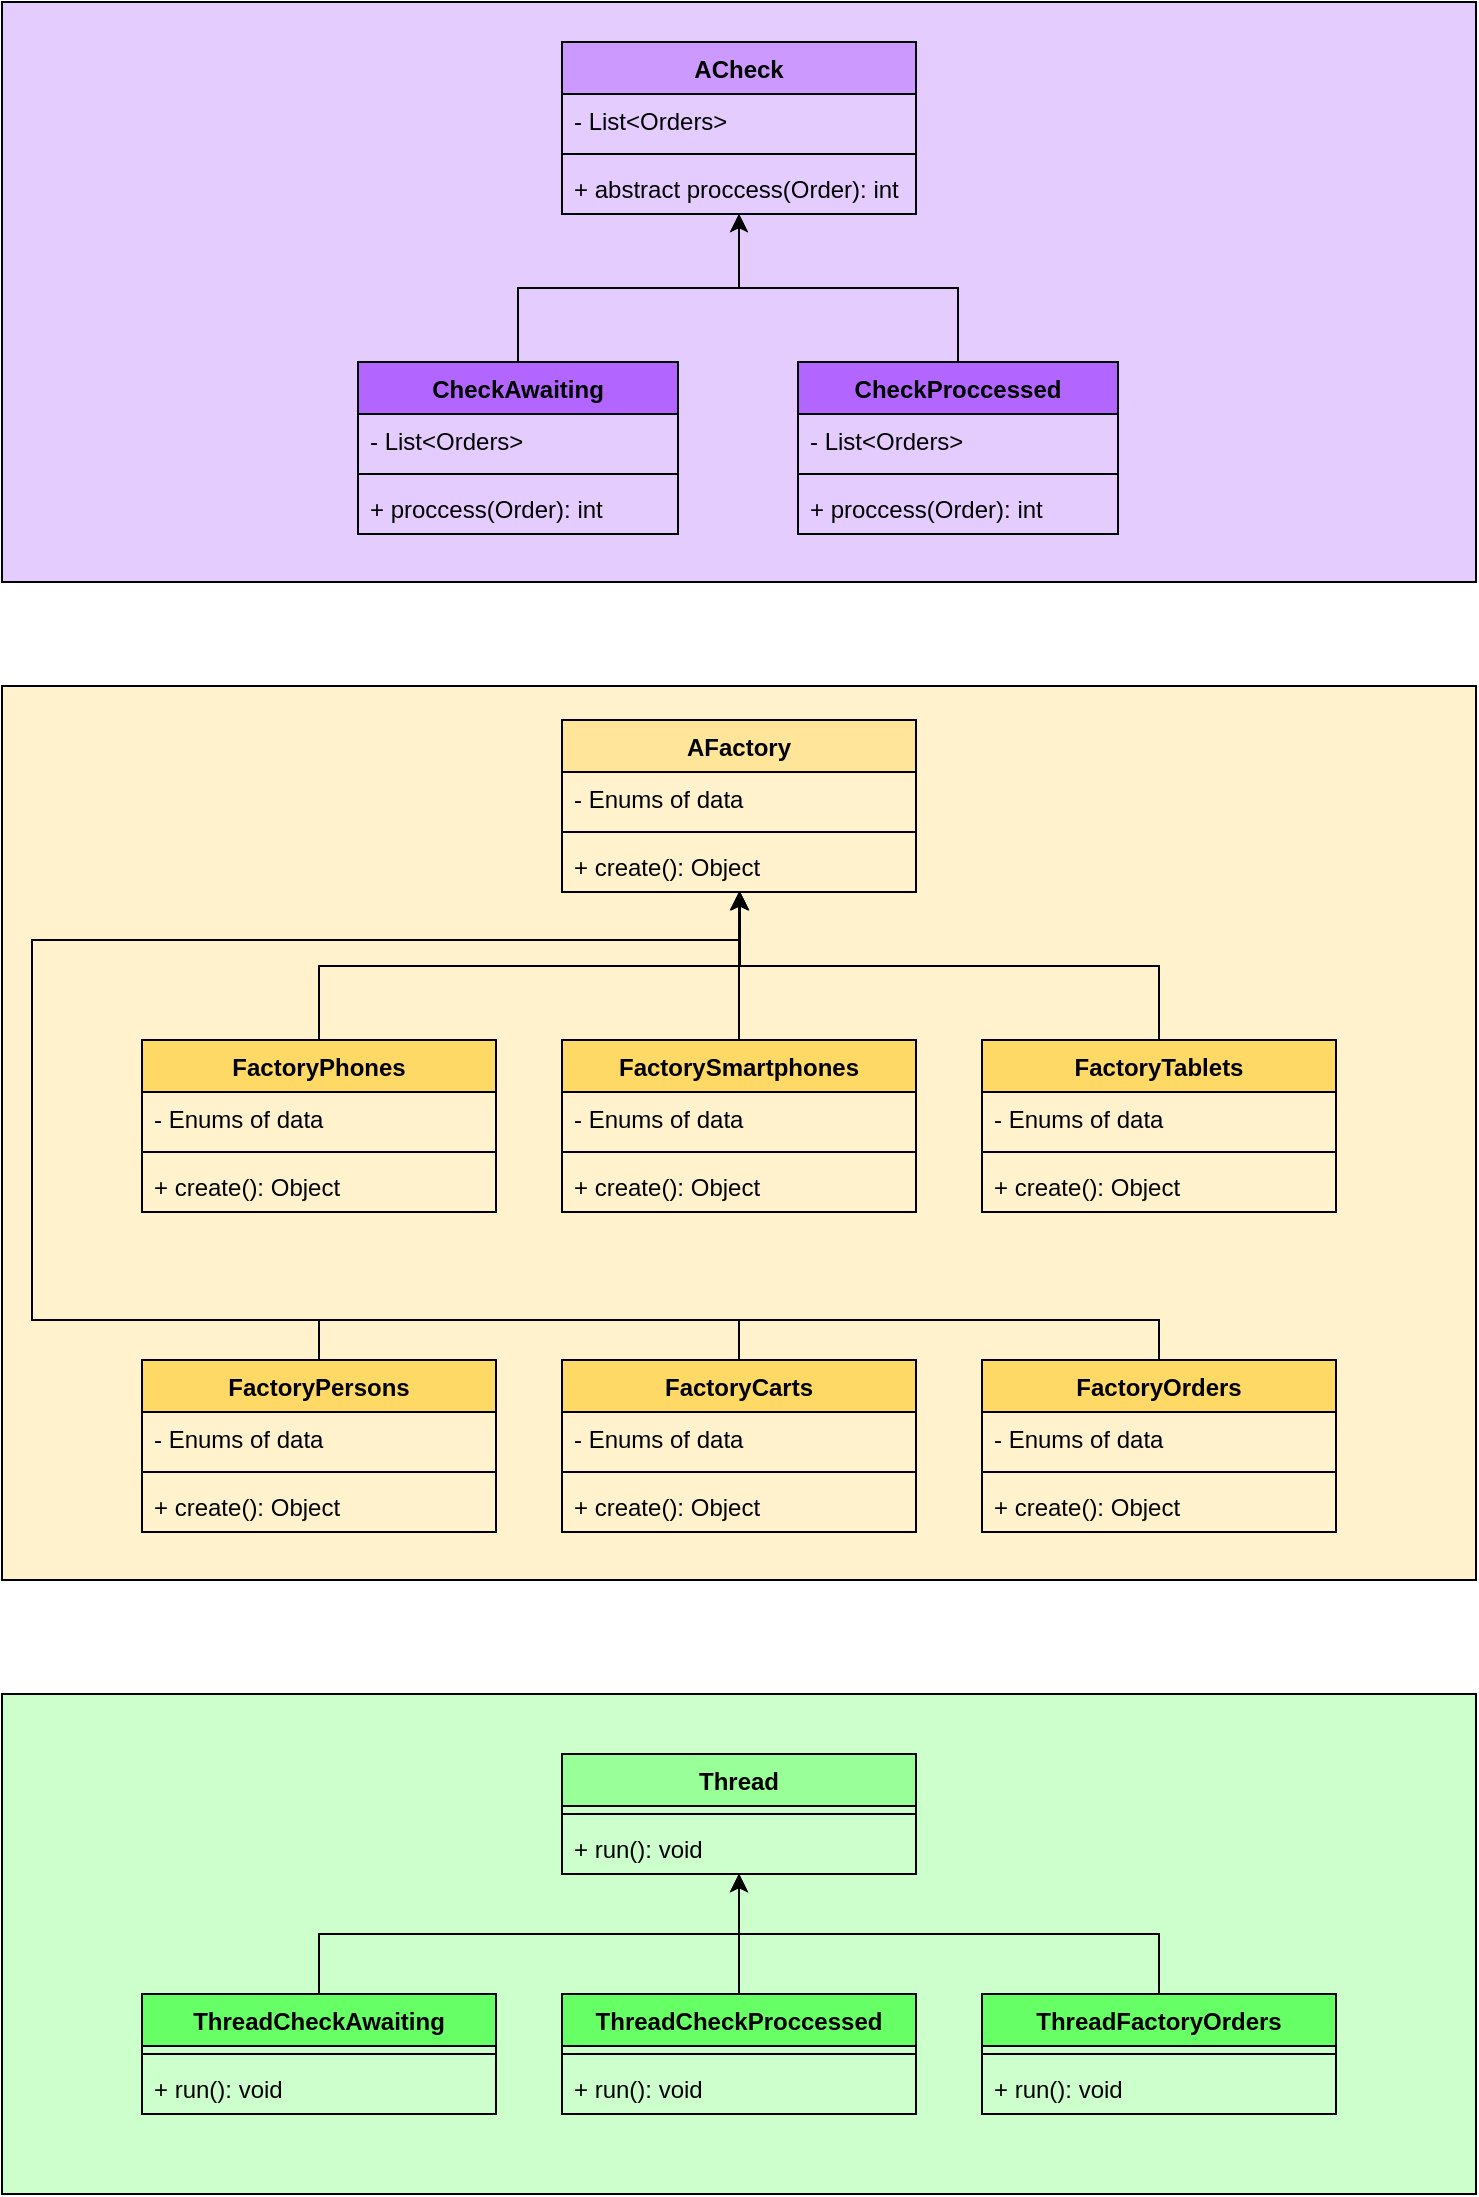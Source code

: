 <mxfile version="12.3.1" type="github" pages="1">
  <diagram id="0GUaxXbDDWe5PVAGPf-r" name="Page-1">
    <mxGraphModel dx="1896" dy="833" grid="1" gridSize="10" guides="1" tooltips="1" connect="1" arrows="1" fold="1" page="1" pageScale="1" pageWidth="827" pageHeight="1169" math="0" shadow="0">
      <root>
        <mxCell id="0"/>
        <mxCell id="1" parent="0"/>
        <mxCell id="-0ryyqHEh2swBMXTkfNj-21" value="" style="rounded=0;whiteSpace=wrap;html=1;fillColor=#CCFFCC;" vertex="1" parent="1">
          <mxGeometry x="45" y="883" width="737" height="250" as="geometry"/>
        </mxCell>
        <mxCell id="_v3kKgXSpV-jKmT9NSCs-72" value="" style="rounded=0;whiteSpace=wrap;html=1;fillColor=#E5CCFF;" parent="1" vertex="1">
          <mxGeometry x="45" y="37" width="737" height="290" as="geometry"/>
        </mxCell>
        <mxCell id="_v3kKgXSpV-jKmT9NSCs-71" value="" style="rounded=0;whiteSpace=wrap;html=1;fillColor=#FFF2CC;" parent="1" vertex="1">
          <mxGeometry x="45" y="379" width="737" height="447" as="geometry"/>
        </mxCell>
        <mxCell id="_v3kKgXSpV-jKmT9NSCs-1" value="ACheck" style="swimlane;fontStyle=1;align=center;verticalAlign=top;childLayout=stackLayout;horizontal=1;startSize=26;horizontalStack=0;resizeParent=1;resizeParentMax=0;resizeLast=0;collapsible=1;marginBottom=0;fillColor=#CC99FF;" parent="1" vertex="1">
          <mxGeometry x="325" y="57" width="177" height="86" as="geometry"/>
        </mxCell>
        <mxCell id="_v3kKgXSpV-jKmT9NSCs-2" value="- List&lt;Orders&gt;" style="text;strokeColor=none;fillColor=none;align=left;verticalAlign=top;spacingLeft=4;spacingRight=4;overflow=hidden;rotatable=0;points=[[0,0.5],[1,0.5]];portConstraint=eastwest;" parent="_v3kKgXSpV-jKmT9NSCs-1" vertex="1">
          <mxGeometry y="26" width="177" height="26" as="geometry"/>
        </mxCell>
        <mxCell id="_v3kKgXSpV-jKmT9NSCs-3" value="" style="line;strokeWidth=1;fillColor=none;align=left;verticalAlign=middle;spacingTop=-1;spacingLeft=3;spacingRight=3;rotatable=0;labelPosition=right;points=[];portConstraint=eastwest;" parent="_v3kKgXSpV-jKmT9NSCs-1" vertex="1">
          <mxGeometry y="52" width="177" height="8" as="geometry"/>
        </mxCell>
        <mxCell id="_v3kKgXSpV-jKmT9NSCs-4" value="+ abstract proccess(Order): int" style="text;strokeColor=none;fillColor=none;align=left;verticalAlign=top;spacingLeft=4;spacingRight=4;overflow=hidden;rotatable=0;points=[[0,0.5],[1,0.5]];portConstraint=eastwest;" parent="_v3kKgXSpV-jKmT9NSCs-1" vertex="1">
          <mxGeometry y="60" width="177" height="26" as="geometry"/>
        </mxCell>
        <mxCell id="_v3kKgXSpV-jKmT9NSCs-34" style="edgeStyle=orthogonalEdgeStyle;rounded=0;orthogonalLoop=1;jettySize=auto;html=1;exitX=0.5;exitY=0;exitDx=0;exitDy=0;" parent="1" source="_v3kKgXSpV-jKmT9NSCs-26" target="_v3kKgXSpV-jKmT9NSCs-1" edge="1">
          <mxGeometry relative="1" as="geometry"/>
        </mxCell>
        <mxCell id="_v3kKgXSpV-jKmT9NSCs-26" value="CheckAwaiting" style="swimlane;fontStyle=1;align=center;verticalAlign=top;childLayout=stackLayout;horizontal=1;startSize=26;horizontalStack=0;resizeParent=1;resizeParentMax=0;resizeLast=0;collapsible=1;marginBottom=0;fillColor=#B266FF;" parent="1" vertex="1">
          <mxGeometry x="223" y="217" width="160" height="86" as="geometry"/>
        </mxCell>
        <mxCell id="_v3kKgXSpV-jKmT9NSCs-27" value="- List&lt;Orders&gt;" style="text;strokeColor=none;fillColor=none;align=left;verticalAlign=top;spacingLeft=4;spacingRight=4;overflow=hidden;rotatable=0;points=[[0,0.5],[1,0.5]];portConstraint=eastwest;" parent="_v3kKgXSpV-jKmT9NSCs-26" vertex="1">
          <mxGeometry y="26" width="160" height="26" as="geometry"/>
        </mxCell>
        <mxCell id="_v3kKgXSpV-jKmT9NSCs-28" value="" style="line;strokeWidth=1;fillColor=none;align=left;verticalAlign=middle;spacingTop=-1;spacingLeft=3;spacingRight=3;rotatable=0;labelPosition=right;points=[];portConstraint=eastwest;" parent="_v3kKgXSpV-jKmT9NSCs-26" vertex="1">
          <mxGeometry y="52" width="160" height="8" as="geometry"/>
        </mxCell>
        <mxCell id="_v3kKgXSpV-jKmT9NSCs-29" value="+ proccess(Order): int" style="text;strokeColor=none;fillColor=none;align=left;verticalAlign=top;spacingLeft=4;spacingRight=4;overflow=hidden;rotatable=0;points=[[0,0.5],[1,0.5]];portConstraint=eastwest;" parent="_v3kKgXSpV-jKmT9NSCs-26" vertex="1">
          <mxGeometry y="60" width="160" height="26" as="geometry"/>
        </mxCell>
        <mxCell id="_v3kKgXSpV-jKmT9NSCs-35" style="edgeStyle=orthogonalEdgeStyle;rounded=0;orthogonalLoop=1;jettySize=auto;html=1;exitX=0.5;exitY=0;exitDx=0;exitDy=0;" parent="1" source="_v3kKgXSpV-jKmT9NSCs-30" target="_v3kKgXSpV-jKmT9NSCs-1" edge="1">
          <mxGeometry relative="1" as="geometry"/>
        </mxCell>
        <mxCell id="_v3kKgXSpV-jKmT9NSCs-30" value="CheckProccessed" style="swimlane;fontStyle=1;align=center;verticalAlign=top;childLayout=stackLayout;horizontal=1;startSize=26;horizontalStack=0;resizeParent=1;resizeParentMax=0;resizeLast=0;collapsible=1;marginBottom=0;fillColor=#B266FF;" parent="1" vertex="1">
          <mxGeometry x="443" y="217" width="160" height="86" as="geometry"/>
        </mxCell>
        <mxCell id="_v3kKgXSpV-jKmT9NSCs-31" value="- List&lt;Orders&gt;" style="text;strokeColor=none;fillColor=none;align=left;verticalAlign=top;spacingLeft=4;spacingRight=4;overflow=hidden;rotatable=0;points=[[0,0.5],[1,0.5]];portConstraint=eastwest;" parent="_v3kKgXSpV-jKmT9NSCs-30" vertex="1">
          <mxGeometry y="26" width="160" height="26" as="geometry"/>
        </mxCell>
        <mxCell id="_v3kKgXSpV-jKmT9NSCs-32" value="" style="line;strokeWidth=1;fillColor=none;align=left;verticalAlign=middle;spacingTop=-1;spacingLeft=3;spacingRight=3;rotatable=0;labelPosition=right;points=[];portConstraint=eastwest;" parent="_v3kKgXSpV-jKmT9NSCs-30" vertex="1">
          <mxGeometry y="52" width="160" height="8" as="geometry"/>
        </mxCell>
        <mxCell id="_v3kKgXSpV-jKmT9NSCs-33" value="+ proccess(Order): int" style="text;strokeColor=none;fillColor=none;align=left;verticalAlign=top;spacingLeft=4;spacingRight=4;overflow=hidden;rotatable=0;points=[[0,0.5],[1,0.5]];portConstraint=eastwest;" parent="_v3kKgXSpV-jKmT9NSCs-30" vertex="1">
          <mxGeometry y="60" width="160" height="26" as="geometry"/>
        </mxCell>
        <mxCell id="_v3kKgXSpV-jKmT9NSCs-36" value="AFactory" style="swimlane;fontStyle=1;align=center;verticalAlign=top;childLayout=stackLayout;horizontal=1;startSize=26;horizontalStack=0;resizeParent=1;resizeParentMax=0;resizeLast=0;collapsible=1;marginBottom=0;fillColor=#FFE599;" parent="1" vertex="1">
          <mxGeometry x="325" y="396" width="177" height="86" as="geometry"/>
        </mxCell>
        <mxCell id="_v3kKgXSpV-jKmT9NSCs-37" value="- Enums of data" style="text;strokeColor=none;fillColor=none;align=left;verticalAlign=top;spacingLeft=4;spacingRight=4;overflow=hidden;rotatable=0;points=[[0,0.5],[1,0.5]];portConstraint=eastwest;" parent="_v3kKgXSpV-jKmT9NSCs-36" vertex="1">
          <mxGeometry y="26" width="177" height="26" as="geometry"/>
        </mxCell>
        <mxCell id="_v3kKgXSpV-jKmT9NSCs-38" value="" style="line;strokeWidth=1;fillColor=none;align=left;verticalAlign=middle;spacingTop=-1;spacingLeft=3;spacingRight=3;rotatable=0;labelPosition=right;points=[];portConstraint=eastwest;" parent="_v3kKgXSpV-jKmT9NSCs-36" vertex="1">
          <mxGeometry y="52" width="177" height="8" as="geometry"/>
        </mxCell>
        <mxCell id="_v3kKgXSpV-jKmT9NSCs-39" value="+ create(): Object" style="text;strokeColor=none;fillColor=none;align=left;verticalAlign=top;spacingLeft=4;spacingRight=4;overflow=hidden;rotatable=0;points=[[0,0.5],[1,0.5]];portConstraint=eastwest;" parent="_v3kKgXSpV-jKmT9NSCs-36" vertex="1">
          <mxGeometry y="60" width="177" height="26" as="geometry"/>
        </mxCell>
        <mxCell id="_v3kKgXSpV-jKmT9NSCs-52" style="edgeStyle=orthogonalEdgeStyle;rounded=0;orthogonalLoop=1;jettySize=auto;html=1;exitX=0.5;exitY=0;exitDx=0;exitDy=0;" parent="1" source="_v3kKgXSpV-jKmT9NSCs-40" target="_v3kKgXSpV-jKmT9NSCs-36" edge="1">
          <mxGeometry relative="1" as="geometry"/>
        </mxCell>
        <mxCell id="_v3kKgXSpV-jKmT9NSCs-40" value="FactoryPhones" style="swimlane;fontStyle=1;align=center;verticalAlign=top;childLayout=stackLayout;horizontal=1;startSize=26;horizontalStack=0;resizeParent=1;resizeParentMax=0;resizeLast=0;collapsible=1;marginBottom=0;fillColor=#FFD966;" parent="1" vertex="1">
          <mxGeometry x="115" y="556" width="177" height="86" as="geometry"/>
        </mxCell>
        <mxCell id="_v3kKgXSpV-jKmT9NSCs-41" value="- Enums of data" style="text;strokeColor=none;fillColor=none;align=left;verticalAlign=top;spacingLeft=4;spacingRight=4;overflow=hidden;rotatable=0;points=[[0,0.5],[1,0.5]];portConstraint=eastwest;" parent="_v3kKgXSpV-jKmT9NSCs-40" vertex="1">
          <mxGeometry y="26" width="177" height="26" as="geometry"/>
        </mxCell>
        <mxCell id="_v3kKgXSpV-jKmT9NSCs-42" value="" style="line;strokeWidth=1;fillColor=none;align=left;verticalAlign=middle;spacingTop=-1;spacingLeft=3;spacingRight=3;rotatable=0;labelPosition=right;points=[];portConstraint=eastwest;" parent="_v3kKgXSpV-jKmT9NSCs-40" vertex="1">
          <mxGeometry y="52" width="177" height="8" as="geometry"/>
        </mxCell>
        <mxCell id="_v3kKgXSpV-jKmT9NSCs-43" value="+ create(): Object" style="text;strokeColor=none;fillColor=none;align=left;verticalAlign=top;spacingLeft=4;spacingRight=4;overflow=hidden;rotatable=0;points=[[0,0.5],[1,0.5]];portConstraint=eastwest;" parent="_v3kKgXSpV-jKmT9NSCs-40" vertex="1">
          <mxGeometry y="60" width="177" height="26" as="geometry"/>
        </mxCell>
        <mxCell id="_v3kKgXSpV-jKmT9NSCs-53" style="edgeStyle=orthogonalEdgeStyle;rounded=0;orthogonalLoop=1;jettySize=auto;html=1;exitX=0.5;exitY=0;exitDx=0;exitDy=0;" parent="1" source="_v3kKgXSpV-jKmT9NSCs-44" target="_v3kKgXSpV-jKmT9NSCs-36" edge="1">
          <mxGeometry relative="1" as="geometry"/>
        </mxCell>
        <mxCell id="_v3kKgXSpV-jKmT9NSCs-44" value="FactorySmartphones" style="swimlane;fontStyle=1;align=center;verticalAlign=top;childLayout=stackLayout;horizontal=1;startSize=26;horizontalStack=0;resizeParent=1;resizeParentMax=0;resizeLast=0;collapsible=1;marginBottom=0;fillColor=#FFD966;" parent="1" vertex="1">
          <mxGeometry x="325" y="556" width="177" height="86" as="geometry"/>
        </mxCell>
        <mxCell id="_v3kKgXSpV-jKmT9NSCs-45" value="- Enums of data" style="text;strokeColor=none;fillColor=none;align=left;verticalAlign=top;spacingLeft=4;spacingRight=4;overflow=hidden;rotatable=0;points=[[0,0.5],[1,0.5]];portConstraint=eastwest;" parent="_v3kKgXSpV-jKmT9NSCs-44" vertex="1">
          <mxGeometry y="26" width="177" height="26" as="geometry"/>
        </mxCell>
        <mxCell id="_v3kKgXSpV-jKmT9NSCs-46" value="" style="line;strokeWidth=1;fillColor=none;align=left;verticalAlign=middle;spacingTop=-1;spacingLeft=3;spacingRight=3;rotatable=0;labelPosition=right;points=[];portConstraint=eastwest;" parent="_v3kKgXSpV-jKmT9NSCs-44" vertex="1">
          <mxGeometry y="52" width="177" height="8" as="geometry"/>
        </mxCell>
        <mxCell id="_v3kKgXSpV-jKmT9NSCs-47" value="+ create(): Object" style="text;strokeColor=none;fillColor=none;align=left;verticalAlign=top;spacingLeft=4;spacingRight=4;overflow=hidden;rotatable=0;points=[[0,0.5],[1,0.5]];portConstraint=eastwest;" parent="_v3kKgXSpV-jKmT9NSCs-44" vertex="1">
          <mxGeometry y="60" width="177" height="26" as="geometry"/>
        </mxCell>
        <mxCell id="_v3kKgXSpV-jKmT9NSCs-54" style="edgeStyle=orthogonalEdgeStyle;rounded=0;orthogonalLoop=1;jettySize=auto;html=1;exitX=0.5;exitY=0;exitDx=0;exitDy=0;" parent="1" source="_v3kKgXSpV-jKmT9NSCs-48" target="_v3kKgXSpV-jKmT9NSCs-36" edge="1">
          <mxGeometry relative="1" as="geometry">
            <Array as="points">
              <mxPoint x="624" y="519"/>
              <mxPoint x="414" y="519"/>
            </Array>
          </mxGeometry>
        </mxCell>
        <mxCell id="_v3kKgXSpV-jKmT9NSCs-48" value="FactoryTablets" style="swimlane;fontStyle=1;align=center;verticalAlign=top;childLayout=stackLayout;horizontal=1;startSize=26;horizontalStack=0;resizeParent=1;resizeParentMax=0;resizeLast=0;collapsible=1;marginBottom=0;fillColor=#FFD966;" parent="1" vertex="1">
          <mxGeometry x="535" y="556" width="177" height="86" as="geometry"/>
        </mxCell>
        <mxCell id="_v3kKgXSpV-jKmT9NSCs-49" value="- Enums of data" style="text;strokeColor=none;fillColor=none;align=left;verticalAlign=top;spacingLeft=4;spacingRight=4;overflow=hidden;rotatable=0;points=[[0,0.5],[1,0.5]];portConstraint=eastwest;" parent="_v3kKgXSpV-jKmT9NSCs-48" vertex="1">
          <mxGeometry y="26" width="177" height="26" as="geometry"/>
        </mxCell>
        <mxCell id="_v3kKgXSpV-jKmT9NSCs-50" value="" style="line;strokeWidth=1;fillColor=none;align=left;verticalAlign=middle;spacingTop=-1;spacingLeft=3;spacingRight=3;rotatable=0;labelPosition=right;points=[];portConstraint=eastwest;" parent="_v3kKgXSpV-jKmT9NSCs-48" vertex="1">
          <mxGeometry y="52" width="177" height="8" as="geometry"/>
        </mxCell>
        <mxCell id="_v3kKgXSpV-jKmT9NSCs-51" value="+ create(): Object" style="text;strokeColor=none;fillColor=none;align=left;verticalAlign=top;spacingLeft=4;spacingRight=4;overflow=hidden;rotatable=0;points=[[0,0.5],[1,0.5]];portConstraint=eastwest;" parent="_v3kKgXSpV-jKmT9NSCs-48" vertex="1">
          <mxGeometry y="60" width="177" height="26" as="geometry"/>
        </mxCell>
        <mxCell id="_v3kKgXSpV-jKmT9NSCs-67" style="edgeStyle=orthogonalEdgeStyle;rounded=0;orthogonalLoop=1;jettySize=auto;html=1;exitX=0.5;exitY=0;exitDx=0;exitDy=0;" parent="1" source="_v3kKgXSpV-jKmT9NSCs-55" target="_v3kKgXSpV-jKmT9NSCs-36" edge="1">
          <mxGeometry relative="1" as="geometry">
            <Array as="points">
              <mxPoint x="204" y="696"/>
              <mxPoint x="60" y="696"/>
              <mxPoint x="60" y="506"/>
              <mxPoint x="414" y="506"/>
            </Array>
          </mxGeometry>
        </mxCell>
        <mxCell id="_v3kKgXSpV-jKmT9NSCs-55" value="FactoryPersons" style="swimlane;fontStyle=1;align=center;verticalAlign=top;childLayout=stackLayout;horizontal=1;startSize=26;horizontalStack=0;resizeParent=1;resizeParentMax=0;resizeLast=0;collapsible=1;marginBottom=0;fillColor=#FFD966;" parent="1" vertex="1">
          <mxGeometry x="115" y="716" width="177" height="86" as="geometry"/>
        </mxCell>
        <mxCell id="_v3kKgXSpV-jKmT9NSCs-56" value="- Enums of data" style="text;strokeColor=none;fillColor=none;align=left;verticalAlign=top;spacingLeft=4;spacingRight=4;overflow=hidden;rotatable=0;points=[[0,0.5],[1,0.5]];portConstraint=eastwest;" parent="_v3kKgXSpV-jKmT9NSCs-55" vertex="1">
          <mxGeometry y="26" width="177" height="26" as="geometry"/>
        </mxCell>
        <mxCell id="_v3kKgXSpV-jKmT9NSCs-57" value="" style="line;strokeWidth=1;fillColor=none;align=left;verticalAlign=middle;spacingTop=-1;spacingLeft=3;spacingRight=3;rotatable=0;labelPosition=right;points=[];portConstraint=eastwest;" parent="_v3kKgXSpV-jKmT9NSCs-55" vertex="1">
          <mxGeometry y="52" width="177" height="8" as="geometry"/>
        </mxCell>
        <mxCell id="_v3kKgXSpV-jKmT9NSCs-58" value="+ create(): Object" style="text;strokeColor=none;fillColor=none;align=left;verticalAlign=top;spacingLeft=4;spacingRight=4;overflow=hidden;rotatable=0;points=[[0,0.5],[1,0.5]];portConstraint=eastwest;" parent="_v3kKgXSpV-jKmT9NSCs-55" vertex="1">
          <mxGeometry y="60" width="177" height="26" as="geometry"/>
        </mxCell>
        <mxCell id="_v3kKgXSpV-jKmT9NSCs-68" style="edgeStyle=orthogonalEdgeStyle;rounded=0;orthogonalLoop=1;jettySize=auto;html=1;exitX=0.5;exitY=0;exitDx=0;exitDy=0;" parent="1" source="_v3kKgXSpV-jKmT9NSCs-59" target="_v3kKgXSpV-jKmT9NSCs-36" edge="1">
          <mxGeometry relative="1" as="geometry">
            <Array as="points">
              <mxPoint x="414" y="696"/>
              <mxPoint x="60" y="696"/>
              <mxPoint x="60" y="506"/>
              <mxPoint x="414" y="506"/>
            </Array>
          </mxGeometry>
        </mxCell>
        <mxCell id="_v3kKgXSpV-jKmT9NSCs-59" value="FactoryCarts" style="swimlane;fontStyle=1;align=center;verticalAlign=top;childLayout=stackLayout;horizontal=1;startSize=26;horizontalStack=0;resizeParent=1;resizeParentMax=0;resizeLast=0;collapsible=1;marginBottom=0;fillColor=#FFD966;" parent="1" vertex="1">
          <mxGeometry x="325" y="716" width="177" height="86" as="geometry"/>
        </mxCell>
        <mxCell id="_v3kKgXSpV-jKmT9NSCs-60" value="- Enums of data" style="text;strokeColor=none;fillColor=none;align=left;verticalAlign=top;spacingLeft=4;spacingRight=4;overflow=hidden;rotatable=0;points=[[0,0.5],[1,0.5]];portConstraint=eastwest;" parent="_v3kKgXSpV-jKmT9NSCs-59" vertex="1">
          <mxGeometry y="26" width="177" height="26" as="geometry"/>
        </mxCell>
        <mxCell id="_v3kKgXSpV-jKmT9NSCs-61" value="" style="line;strokeWidth=1;fillColor=none;align=left;verticalAlign=middle;spacingTop=-1;spacingLeft=3;spacingRight=3;rotatable=0;labelPosition=right;points=[];portConstraint=eastwest;" parent="_v3kKgXSpV-jKmT9NSCs-59" vertex="1">
          <mxGeometry y="52" width="177" height="8" as="geometry"/>
        </mxCell>
        <mxCell id="_v3kKgXSpV-jKmT9NSCs-62" value="+ create(): Object" style="text;strokeColor=none;fillColor=none;align=left;verticalAlign=top;spacingLeft=4;spacingRight=4;overflow=hidden;rotatable=0;points=[[0,0.5],[1,0.5]];portConstraint=eastwest;" parent="_v3kKgXSpV-jKmT9NSCs-59" vertex="1">
          <mxGeometry y="60" width="177" height="26" as="geometry"/>
        </mxCell>
        <mxCell id="_v3kKgXSpV-jKmT9NSCs-69" style="edgeStyle=orthogonalEdgeStyle;rounded=0;orthogonalLoop=1;jettySize=auto;html=1;exitX=0.5;exitY=0;exitDx=0;exitDy=0;" parent="1" source="_v3kKgXSpV-jKmT9NSCs-63" target="_v3kKgXSpV-jKmT9NSCs-36" edge="1">
          <mxGeometry relative="1" as="geometry">
            <Array as="points">
              <mxPoint x="624" y="696"/>
              <mxPoint x="60" y="696"/>
              <mxPoint x="60" y="506"/>
              <mxPoint x="414" y="506"/>
            </Array>
          </mxGeometry>
        </mxCell>
        <mxCell id="_v3kKgXSpV-jKmT9NSCs-63" value="FactoryOrders" style="swimlane;fontStyle=1;align=center;verticalAlign=top;childLayout=stackLayout;horizontal=1;startSize=26;horizontalStack=0;resizeParent=1;resizeParentMax=0;resizeLast=0;collapsible=1;marginBottom=0;fillColor=#FFD966;" parent="1" vertex="1">
          <mxGeometry x="535" y="716" width="177" height="86" as="geometry"/>
        </mxCell>
        <mxCell id="_v3kKgXSpV-jKmT9NSCs-64" value="- Enums of data" style="text;strokeColor=none;fillColor=none;align=left;verticalAlign=top;spacingLeft=4;spacingRight=4;overflow=hidden;rotatable=0;points=[[0,0.5],[1,0.5]];portConstraint=eastwest;" parent="_v3kKgXSpV-jKmT9NSCs-63" vertex="1">
          <mxGeometry y="26" width="177" height="26" as="geometry"/>
        </mxCell>
        <mxCell id="_v3kKgXSpV-jKmT9NSCs-65" value="" style="line;strokeWidth=1;fillColor=none;align=left;verticalAlign=middle;spacingTop=-1;spacingLeft=3;spacingRight=3;rotatable=0;labelPosition=right;points=[];portConstraint=eastwest;" parent="_v3kKgXSpV-jKmT9NSCs-63" vertex="1">
          <mxGeometry y="52" width="177" height="8" as="geometry"/>
        </mxCell>
        <mxCell id="_v3kKgXSpV-jKmT9NSCs-66" value="+ create(): Object" style="text;strokeColor=none;fillColor=none;align=left;verticalAlign=top;spacingLeft=4;spacingRight=4;overflow=hidden;rotatable=0;points=[[0,0.5],[1,0.5]];portConstraint=eastwest;" parent="_v3kKgXSpV-jKmT9NSCs-63" vertex="1">
          <mxGeometry y="60" width="177" height="26" as="geometry"/>
        </mxCell>
        <mxCell id="-0ryyqHEh2swBMXTkfNj-1" value="Thread" style="swimlane;fontStyle=1;align=center;verticalAlign=top;childLayout=stackLayout;horizontal=1;startSize=26;horizontalStack=0;resizeParent=1;resizeParentMax=0;resizeLast=0;collapsible=1;marginBottom=0;fillColor=#99FF99;" vertex="1" parent="1">
          <mxGeometry x="325" y="913" width="177" height="60" as="geometry">
            <mxRectangle x="325" y="913" width="70" height="26" as="alternateBounds"/>
          </mxGeometry>
        </mxCell>
        <mxCell id="-0ryyqHEh2swBMXTkfNj-3" value="" style="line;strokeWidth=1;fillColor=none;align=left;verticalAlign=middle;spacingTop=-1;spacingLeft=3;spacingRight=3;rotatable=0;labelPosition=right;points=[];portConstraint=eastwest;" vertex="1" parent="-0ryyqHEh2swBMXTkfNj-1">
          <mxGeometry y="26" width="177" height="8" as="geometry"/>
        </mxCell>
        <mxCell id="-0ryyqHEh2swBMXTkfNj-4" value="+ run(): void" style="text;strokeColor=none;fillColor=none;align=left;verticalAlign=top;spacingLeft=4;spacingRight=4;overflow=hidden;rotatable=0;points=[[0,0.5],[1,0.5]];portConstraint=eastwest;" vertex="1" parent="-0ryyqHEh2swBMXTkfNj-1">
          <mxGeometry y="34" width="177" height="26" as="geometry"/>
        </mxCell>
        <mxCell id="-0ryyqHEh2swBMXTkfNj-18" style="edgeStyle=orthogonalEdgeStyle;rounded=0;orthogonalLoop=1;jettySize=auto;html=1;exitX=0.5;exitY=0;exitDx=0;exitDy=0;" edge="1" parent="1" source="-0ryyqHEh2swBMXTkfNj-9" target="-0ryyqHEh2swBMXTkfNj-1">
          <mxGeometry relative="1" as="geometry"/>
        </mxCell>
        <mxCell id="-0ryyqHEh2swBMXTkfNj-9" value="ThreadCheckAwaiting" style="swimlane;fontStyle=1;align=center;verticalAlign=top;childLayout=stackLayout;horizontal=1;startSize=26;horizontalStack=0;resizeParent=1;resizeParentMax=0;resizeLast=0;collapsible=1;marginBottom=0;fillColor=#66FF66;" vertex="1" parent="1">
          <mxGeometry x="115" y="1033" width="177" height="60" as="geometry"/>
        </mxCell>
        <mxCell id="-0ryyqHEh2swBMXTkfNj-10" value="" style="line;strokeWidth=1;fillColor=none;align=left;verticalAlign=middle;spacingTop=-1;spacingLeft=3;spacingRight=3;rotatable=0;labelPosition=right;points=[];portConstraint=eastwest;" vertex="1" parent="-0ryyqHEh2swBMXTkfNj-9">
          <mxGeometry y="26" width="177" height="8" as="geometry"/>
        </mxCell>
        <mxCell id="-0ryyqHEh2swBMXTkfNj-11" value="+ run(): void" style="text;strokeColor=none;fillColor=none;align=left;verticalAlign=top;spacingLeft=4;spacingRight=4;overflow=hidden;rotatable=0;points=[[0,0.5],[1,0.5]];portConstraint=eastwest;" vertex="1" parent="-0ryyqHEh2swBMXTkfNj-9">
          <mxGeometry y="34" width="177" height="26" as="geometry"/>
        </mxCell>
        <mxCell id="-0ryyqHEh2swBMXTkfNj-20" style="edgeStyle=orthogonalEdgeStyle;rounded=0;orthogonalLoop=1;jettySize=auto;html=1;exitX=0.5;exitY=0;exitDx=0;exitDy=0;" edge="1" parent="1" source="-0ryyqHEh2swBMXTkfNj-12" target="-0ryyqHEh2swBMXTkfNj-1">
          <mxGeometry relative="1" as="geometry"/>
        </mxCell>
        <mxCell id="-0ryyqHEh2swBMXTkfNj-12" value="ThreadCheckProccessed" style="swimlane;fontStyle=1;align=center;verticalAlign=top;childLayout=stackLayout;horizontal=1;startSize=26;horizontalStack=0;resizeParent=1;resizeParentMax=0;resizeLast=0;collapsible=1;marginBottom=0;fillColor=#66FF66;" vertex="1" parent="1">
          <mxGeometry x="325" y="1033" width="177" height="60" as="geometry"/>
        </mxCell>
        <mxCell id="-0ryyqHEh2swBMXTkfNj-13" value="" style="line;strokeWidth=1;fillColor=none;align=left;verticalAlign=middle;spacingTop=-1;spacingLeft=3;spacingRight=3;rotatable=0;labelPosition=right;points=[];portConstraint=eastwest;" vertex="1" parent="-0ryyqHEh2swBMXTkfNj-12">
          <mxGeometry y="26" width="177" height="8" as="geometry"/>
        </mxCell>
        <mxCell id="-0ryyqHEh2swBMXTkfNj-14" value="+ run(): void" style="text;strokeColor=none;fillColor=none;align=left;verticalAlign=top;spacingLeft=4;spacingRight=4;overflow=hidden;rotatable=0;points=[[0,0.5],[1,0.5]];portConstraint=eastwest;" vertex="1" parent="-0ryyqHEh2swBMXTkfNj-12">
          <mxGeometry y="34" width="177" height="26" as="geometry"/>
        </mxCell>
        <mxCell id="-0ryyqHEh2swBMXTkfNj-19" style="edgeStyle=orthogonalEdgeStyle;rounded=0;orthogonalLoop=1;jettySize=auto;html=1;exitX=0.5;exitY=0;exitDx=0;exitDy=0;" edge="1" parent="1" source="-0ryyqHEh2swBMXTkfNj-15" target="-0ryyqHEh2swBMXTkfNj-1">
          <mxGeometry relative="1" as="geometry"/>
        </mxCell>
        <mxCell id="-0ryyqHEh2swBMXTkfNj-15" value="ThreadFactoryOrders" style="swimlane;fontStyle=1;align=center;verticalAlign=top;childLayout=stackLayout;horizontal=1;startSize=26;horizontalStack=0;resizeParent=1;resizeParentMax=0;resizeLast=0;collapsible=1;marginBottom=0;fillColor=#66FF66;" vertex="1" parent="1">
          <mxGeometry x="535" y="1033" width="177" height="60" as="geometry"/>
        </mxCell>
        <mxCell id="-0ryyqHEh2swBMXTkfNj-16" value="" style="line;strokeWidth=1;fillColor=none;align=left;verticalAlign=middle;spacingTop=-1;spacingLeft=3;spacingRight=3;rotatable=0;labelPosition=right;points=[];portConstraint=eastwest;" vertex="1" parent="-0ryyqHEh2swBMXTkfNj-15">
          <mxGeometry y="26" width="177" height="8" as="geometry"/>
        </mxCell>
        <mxCell id="-0ryyqHEh2swBMXTkfNj-17" value="+ run(): void" style="text;strokeColor=none;fillColor=none;align=left;verticalAlign=top;spacingLeft=4;spacingRight=4;overflow=hidden;rotatable=0;points=[[0,0.5],[1,0.5]];portConstraint=eastwest;" vertex="1" parent="-0ryyqHEh2swBMXTkfNj-15">
          <mxGeometry y="34" width="177" height="26" as="geometry"/>
        </mxCell>
      </root>
    </mxGraphModel>
  </diagram>
</mxfile>
